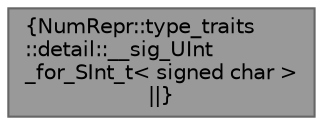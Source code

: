 digraph "NumRepr::type_traits::detail::__sig_UInt_for_SInt_t&lt; signed char &gt;"
{
 // INTERACTIVE_SVG=YES
 // LATEX_PDF_SIZE
  bgcolor="transparent";
  edge [fontname=Helvetica,fontsize=10,labelfontname=Helvetica,labelfontsize=10];
  node [fontname=Helvetica,fontsize=10,shape=box,height=0.2,width=0.4];
  Node1 [label="{NumRepr::type_traits\l::detail::__sig_UInt\l_for_SInt_t\< signed char \>\n||}",height=0.2,width=0.4,color="gray40", fillcolor="grey60", style="filled", fontcolor="black",tooltip=" "];
}

